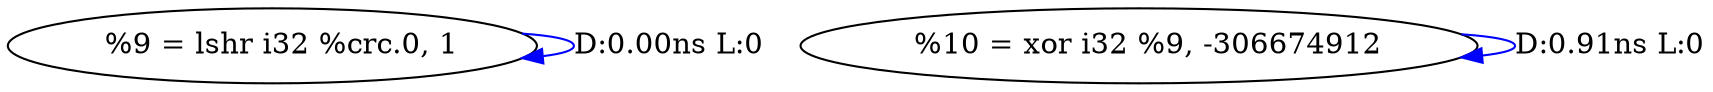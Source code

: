 digraph {
Node0x2b2a4e0[label="  %9 = lshr i32 %crc.0, 1"];
Node0x2b2a4e0 -> Node0x2b2a4e0[label="D:0.00ns L:0",color=blue];
Node0x2b2a5c0[label="  %10 = xor i32 %9, -306674912"];
Node0x2b2a5c0 -> Node0x2b2a5c0[label="D:0.91ns L:0",color=blue];
}
